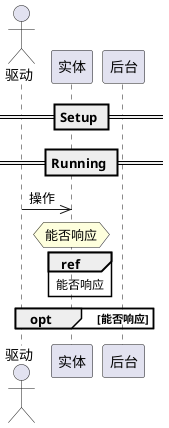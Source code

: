 @startuml
actor "驱动" as obj1
participant "实体" as obj2
participant "后台" as obj3
== Setup ==
== Running ==
obj1 ->> obj2: 操作
hnote over obj2 : 能否响应
ref over obj2
能否响应
end ref
opt 能否响应
end

@enduml